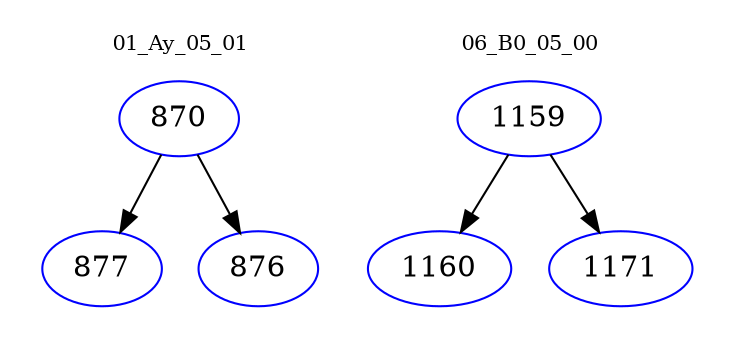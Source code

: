 digraph{
subgraph cluster_0 {
color = white
label = "01_Ay_05_01";
fontsize=10;
T0_870 [label="870", color="blue"]
T0_870 -> T0_877 [color="black"]
T0_877 [label="877", color="blue"]
T0_870 -> T0_876 [color="black"]
T0_876 [label="876", color="blue"]
}
subgraph cluster_1 {
color = white
label = "06_B0_05_00";
fontsize=10;
T1_1159 [label="1159", color="blue"]
T1_1159 -> T1_1160 [color="black"]
T1_1160 [label="1160", color="blue"]
T1_1159 -> T1_1171 [color="black"]
T1_1171 [label="1171", color="blue"]
}
}
